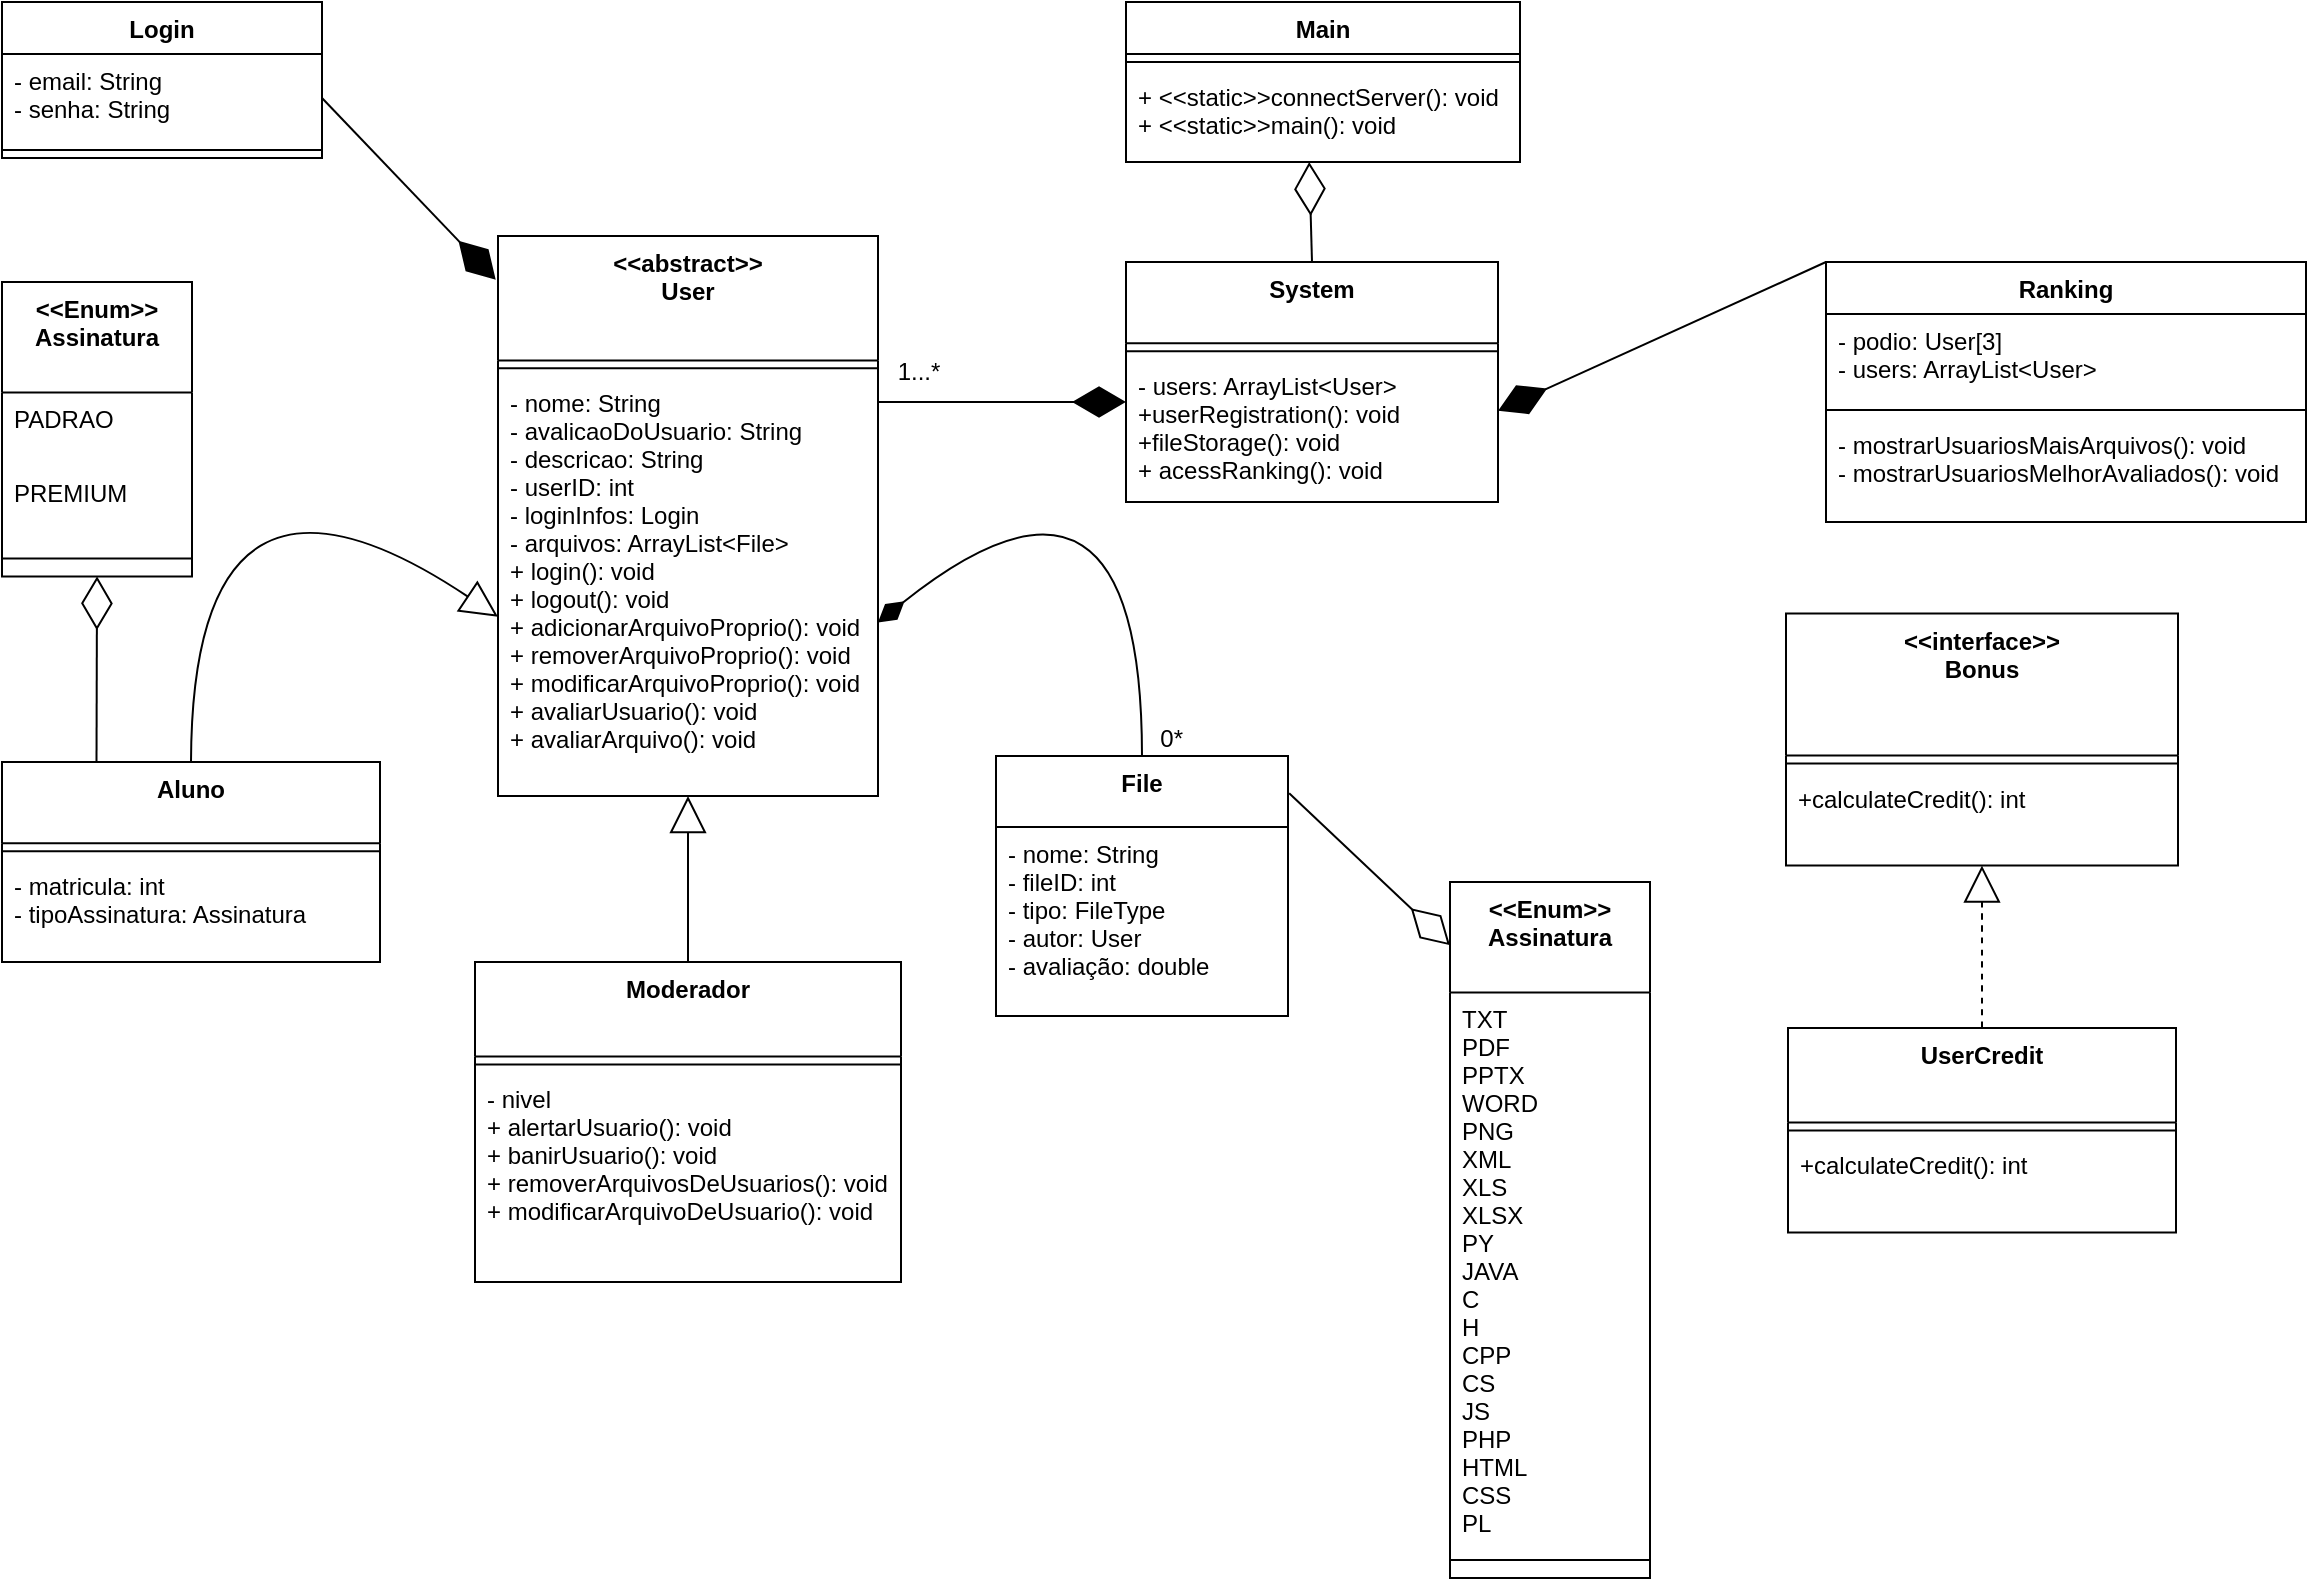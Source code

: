 <mxfile version="26.1.0">
  <diagram name="Página-1" id="wYABZt_R9NSGHeKH_Uqa">
    <mxGraphModel grid="1" page="1" gridSize="10" guides="1" tooltips="1" connect="1" arrows="1" fold="1" pageScale="1" pageWidth="827" pageHeight="1169" math="0" shadow="0">
      <root>
        <mxCell id="0" />
        <mxCell id="1" parent="0" />
        <mxCell id="2" value="&lt;&lt;abstract&gt;&gt;&#xa;User" style="swimlane;fontStyle=1;align=center;verticalAlign=top;childLayout=stackLayout;horizontal=1;startSize=62.25;horizontalStack=0;resizeParent=1;resizeParentMax=0;resizeLast=0;collapsible=0;marginBottom=0;" vertex="1" parent="1">
          <mxGeometry x="256" y="137" width="190" height="280" as="geometry" />
        </mxCell>
        <mxCell id="3" style="line;strokeWidth=1;fillColor=none;align=left;verticalAlign=middle;spacingTop=-1;spacingLeft=3;spacingRight=3;rotatable=0;labelPosition=right;points=[];portConstraint=eastwest;strokeColor=inherit;" vertex="1" parent="2">
          <mxGeometry y="62.25" width="190" height="7.75" as="geometry" />
        </mxCell>
        <mxCell id="4" value="- nome: String&#xa;- avalicaoDoUsuario: String&#xa;- descricao: String&#xa;- userID: int&#xa;- loginInfos: Login&#xa;- arquivos: ArrayList&lt;File&gt;&#xa;+ login(): void&#xa;+ logout(): void&#xa;+ adicionarArquivoProprio(): void&#xa;+ removerArquivoProprio(): void&#xa;+ modificarArquivoProprio(): void&#xa;+ avaliarUsuario(): void&#xa;+ avaliarArquivo(): void" style="text;strokeColor=none;fillColor=none;align=left;verticalAlign=top;spacingLeft=4;spacingRight=4;overflow=hidden;rotatable=0;points=[[0,0.5],[1,0.5]];portConstraint=eastwest;" vertex="1" parent="2">
          <mxGeometry y="70" width="190" height="210" as="geometry" />
        </mxCell>
        <mxCell id="6" value="Aluno" style="swimlane;fontStyle=1;align=center;verticalAlign=top;childLayout=stackLayout;horizontal=1;startSize=40.571;horizontalStack=0;resizeParent=1;resizeParentMax=0;resizeLast=0;collapsible=0;marginBottom=0;" vertex="1" parent="1">
          <mxGeometry x="8" y="400" width="189" height="100.001" as="geometry" />
        </mxCell>
        <mxCell id="7" style="line;strokeWidth=1;fillColor=none;align=left;verticalAlign=middle;spacingTop=-1;spacingLeft=3;spacingRight=3;rotatable=0;labelPosition=right;points=[];portConstraint=eastwest;strokeColor=inherit;" vertex="1" parent="6">
          <mxGeometry y="40.571" width="189" height="8" as="geometry" />
        </mxCell>
        <mxCell id="9" value="- matricula: int&#xa;- tipoAssinatura: Assinatura&#xa;" style="text;strokeColor=none;fillColor=none;align=left;verticalAlign=top;spacingLeft=4;spacingRight=4;overflow=hidden;rotatable=0;points=[[0,0.5],[1,0.5]];portConstraint=eastwest;" vertex="1" parent="6">
          <mxGeometry y="48.571" width="189" height="51.43" as="geometry" />
        </mxCell>
        <mxCell id="10" value="Moderador" style="swimlane;fontStyle=1;align=center;verticalAlign=top;childLayout=stackLayout;horizontal=1;startSize=47.2;horizontalStack=0;resizeParent=1;resizeParentMax=0;resizeLast=0;collapsible=0;marginBottom=0;" vertex="1" parent="1">
          <mxGeometry x="244.5" y="500" width="213" height="160" as="geometry" />
        </mxCell>
        <mxCell id="11" style="line;strokeWidth=1;fillColor=none;align=left;verticalAlign=middle;spacingTop=-1;spacingLeft=3;spacingRight=3;rotatable=0;labelPosition=right;points=[];portConstraint=eastwest;strokeColor=inherit;" vertex="1" parent="10">
          <mxGeometry y="47.2" width="213" height="8" as="geometry" />
        </mxCell>
        <mxCell id="12" value="- nivel&#xa;+ alertarUsuario(): void&#xa;+ banirUsuario(): void&#xa;+ removerArquivosDeUsuarios(): void&#xa;+ modificarArquivoDeUsuario(): void" style="text;strokeColor=none;fillColor=none;align=left;verticalAlign=top;spacingLeft=4;spacingRight=4;overflow=hidden;rotatable=0;points=[[0,0.5],[1,0.5]];portConstraint=eastwest;" vertex="1" parent="10">
          <mxGeometry y="55.2" width="213" height="104.8" as="geometry" />
        </mxCell>
        <mxCell id="13" value="File" style="swimlane;fontStyle=1;align=center;verticalAlign=top;childLayout=stackLayout;horizontal=1;startSize=35.556;horizontalStack=0;resizeParent=1;resizeParentMax=0;resizeLast=0;collapsible=0;marginBottom=0;" vertex="1" parent="1">
          <mxGeometry x="505" y="397" width="146" height="129.996" as="geometry" />
        </mxCell>
        <mxCell id="14" value="- nome: String&#xa;- fileID: int&#xa;- tipo: FileType&#xa;- autor: User&#xa;- avaliação: double" style="text;strokeColor=none;fillColor=none;align=left;verticalAlign=top;spacingLeft=4;spacingRight=4;overflow=hidden;rotatable=0;points=[[0,0.5],[1,0.5]];portConstraint=eastwest;" vertex="1" parent="13">
          <mxGeometry y="35.556" width="146" height="94.44" as="geometry" />
        </mxCell>
        <mxCell id="18" value="&lt;&lt;interface&gt;&gt;&#xa;Bonus" style="swimlane;fontStyle=1;align=center;verticalAlign=top;childLayout=stackLayout;horizontal=1;startSize=71;horizontalStack=0;resizeParent=1;resizeParentMax=0;resizeLast=0;collapsible=0;marginBottom=0;" vertex="1" parent="1">
          <mxGeometry x="900" y="325.8" width="196" height="126" as="geometry" />
        </mxCell>
        <mxCell id="19" style="line;strokeWidth=1;fillColor=none;align=left;verticalAlign=middle;spacingTop=-1;spacingLeft=3;spacingRight=3;rotatable=0;labelPosition=right;points=[];portConstraint=eastwest;strokeColor=inherit;" vertex="1" parent="18">
          <mxGeometry y="71" width="196" height="8" as="geometry" />
        </mxCell>
        <mxCell id="20" value="+calculateCredit(): int" style="text;strokeColor=none;fillColor=none;align=left;verticalAlign=top;spacingLeft=4;spacingRight=4;overflow=hidden;rotatable=0;points=[[0,0.5],[1,0.5]];portConstraint=eastwest;" vertex="1" parent="18">
          <mxGeometry y="79" width="196" height="47" as="geometry" />
        </mxCell>
        <mxCell id="21" value="UserCredit" style="swimlane;fontStyle=1;align=center;verticalAlign=top;childLayout=stackLayout;horizontal=1;startSize=47.2;horizontalStack=0;resizeParent=1;resizeParentMax=0;resizeLast=0;collapsible=0;marginBottom=0;" vertex="1" parent="1">
          <mxGeometry x="901" y="533" width="194" height="102.2" as="geometry" />
        </mxCell>
        <mxCell id="22" style="line;strokeWidth=1;fillColor=none;align=left;verticalAlign=middle;spacingTop=-1;spacingLeft=3;spacingRight=3;rotatable=0;labelPosition=right;points=[];portConstraint=eastwest;strokeColor=inherit;" vertex="1" parent="21">
          <mxGeometry y="47.2" width="194" height="8" as="geometry" />
        </mxCell>
        <mxCell id="23" value="+calculateCredit(): int" style="text;strokeColor=none;fillColor=none;align=left;verticalAlign=top;spacingLeft=4;spacingRight=4;overflow=hidden;rotatable=0;points=[[0,0.5],[1,0.5]];portConstraint=eastwest;" vertex="1" parent="21">
          <mxGeometry y="55.2" width="194" height="47" as="geometry" />
        </mxCell>
        <mxCell id="29" value="System" style="swimlane;fontStyle=1;align=center;verticalAlign=top;childLayout=stackLayout;horizontal=1;startSize=40.571;horizontalStack=0;resizeParent=1;resizeParentMax=0;resizeLast=0;collapsible=0;marginBottom=0;" vertex="1" parent="1">
          <mxGeometry x="570" y="150" width="186" height="120.001" as="geometry" />
        </mxCell>
        <mxCell id="30" style="line;strokeWidth=1;fillColor=none;align=left;verticalAlign=middle;spacingTop=-1;spacingLeft=3;spacingRight=3;rotatable=0;labelPosition=right;points=[];portConstraint=eastwest;strokeColor=inherit;" vertex="1" parent="29">
          <mxGeometry y="40.571" width="186" height="8" as="geometry" />
        </mxCell>
        <mxCell id="31" value="- users: ArrayList&lt;User&gt;&#xa;+userRegistration(): void&#xa;+fileStorage(): void&#xa;+ acessRanking(): void" style="text;strokeColor=none;fillColor=none;align=left;verticalAlign=top;spacingLeft=4;spacingRight=4;overflow=hidden;rotatable=0;points=[[0,0.5],[1,0.5]];portConstraint=eastwest;" vertex="1" parent="29">
          <mxGeometry y="48.571" width="186" height="71.43" as="geometry" />
        </mxCell>
        <mxCell id="38" value="" style="curved=1;startArrow=block;startSize=16;startFill=0;endArrow=none;exitX=0;exitY=0.68;entryX=0.5;entryY=0;" edge="1" parent="1" source="2" target="6">
          <mxGeometry relative="1" as="geometry">
            <Array as="points">
              <mxPoint x="103" y="225" />
            </Array>
          </mxGeometry>
        </mxCell>
        <mxCell id="39" value="" style="curved=1;startArrow=block;startSize=16;startFill=0;endArrow=none;exitX=0.5;exitY=1;entryX=0.5;entryY=0;" edge="1" parent="1" source="2" target="10">
          <mxGeometry relative="1" as="geometry">
            <Array as="points" />
          </mxGeometry>
        </mxCell>
        <mxCell id="40" value="" style="curved=1;startArrow=diamondThin;startSize=14;startFill=1;endArrow=none;exitX=1;exitY=0.69;entryX=0.5;entryY=0;" edge="1" parent="1" source="2" target="13">
          <mxGeometry relative="1" as="geometry">
            <Array as="points">
              <mxPoint x="578" y="225" />
            </Array>
          </mxGeometry>
        </mxCell>
        <mxCell id="42" value="0*" style="edgeLabel;resizable=0;labelBackgroundColor=none;fontSize=12;align=right;verticalAlign=bottom;" vertex="1" parent="40">
          <mxGeometry x="1" relative="1" as="geometry">
            <mxPoint x="22" as="offset" />
          </mxGeometry>
        </mxCell>
        <mxCell id="43" value="" style="curved=1;dashed=1;startArrow=block;startSize=16;startFill=0;endArrow=none;exitX=0.5;exitY=1;entryX=0.5;entryY=0;" edge="1" parent="1" source="18" target="21">
          <mxGeometry relative="1" as="geometry">
            <Array as="points" />
          </mxGeometry>
        </mxCell>
        <mxCell id="P-VyBrQE4UEn-uHLViO6-44" value="1...*" style="text;html=1;align=center;verticalAlign=middle;resizable=0;points=[];autosize=1;strokeColor=none;fillColor=none;" vertex="1" parent="1">
          <mxGeometry x="446" y="190" width="40" height="30" as="geometry" />
        </mxCell>
        <mxCell id="u4g5ZGn02v9a-J7chSun-45" value="&lt;&lt;Enum&gt;&gt;&#xa;Assinatura" style="swimlane;fontStyle=1;align=center;verticalAlign=top;childLayout=stackLayout;horizontal=1;startSize=55.2;horizontalStack=0;resizeParent=1;resizeParentMax=0;resizeLast=0;collapsible=0;marginBottom=0;" vertex="1" parent="1">
          <mxGeometry x="8" y="160.0" width="95" height="147.2" as="geometry" />
        </mxCell>
        <mxCell id="u4g5ZGn02v9a-J7chSun-46" value="PADRAO&#xa;" style="text;strokeColor=none;fillColor=none;align=left;verticalAlign=top;spacingLeft=4;spacingRight=4;overflow=hidden;rotatable=0;points=[[0,0.5],[1,0.5]];portConstraint=eastwest;" vertex="1" parent="u4g5ZGn02v9a-J7chSun-45">
          <mxGeometry y="55.2" width="95" height="37" as="geometry" />
        </mxCell>
        <mxCell id="u4g5ZGn02v9a-J7chSun-47" value="PREMIUM" style="text;strokeColor=none;fillColor=none;align=left;verticalAlign=top;spacingLeft=4;spacingRight=4;overflow=hidden;rotatable=0;points=[[0,0.5],[1,0.5]];portConstraint=eastwest;" vertex="1" parent="u4g5ZGn02v9a-J7chSun-45">
          <mxGeometry y="92.2" width="95" height="37" as="geometry" />
        </mxCell>
        <mxCell id="u4g5ZGn02v9a-J7chSun-49" style="line;strokeWidth=1;fillColor=none;align=left;verticalAlign=middle;spacingTop=-1;spacingLeft=3;spacingRight=3;rotatable=0;labelPosition=right;points=[];portConstraint=eastwest;strokeColor=inherit;" vertex="1" parent="u4g5ZGn02v9a-J7chSun-45">
          <mxGeometry y="129.2" width="95" height="18" as="geometry" />
        </mxCell>
        <mxCell id="u4g5ZGn02v9a-J7chSun-50" value="Main" style="swimlane;fontStyle=1;align=center;verticalAlign=top;childLayout=stackLayout;horizontal=1;startSize=26;horizontalStack=0;resizeParent=1;resizeParentMax=0;resizeLast=0;collapsible=1;marginBottom=0;whiteSpace=wrap;html=1;" vertex="1" parent="1">
          <mxGeometry x="570" y="20" width="197" height="80" as="geometry" />
        </mxCell>
        <mxCell id="u4g5ZGn02v9a-J7chSun-52" value="" style="line;strokeWidth=1;fillColor=none;align=left;verticalAlign=middle;spacingTop=-1;spacingLeft=3;spacingRight=3;rotatable=0;labelPosition=right;points=[];portConstraint=eastwest;strokeColor=inherit;" vertex="1" parent="u4g5ZGn02v9a-J7chSun-50">
          <mxGeometry y="26" width="197" height="8" as="geometry" />
        </mxCell>
        <mxCell id="u4g5ZGn02v9a-J7chSun-53" value="&lt;div&gt;+ &amp;lt;&amp;lt;static&amp;gt;&amp;gt;connectServer(): void&lt;/div&gt;&lt;div&gt;+ &amp;lt;&amp;lt;static&amp;gt;&amp;gt;main(): void&lt;/div&gt;" style="text;strokeColor=none;fillColor=none;align=left;verticalAlign=top;spacingLeft=4;spacingRight=4;overflow=hidden;rotatable=0;points=[[0,0.5],[1,0.5]];portConstraint=eastwest;whiteSpace=wrap;html=1;" vertex="1" parent="u4g5ZGn02v9a-J7chSun-50">
          <mxGeometry y="34" width="197" height="46" as="geometry" />
        </mxCell>
        <mxCell id="u4g5ZGn02v9a-J7chSun-57" value="" style="endArrow=diamondThin;endFill=1;endSize=24;html=1;rounded=0;fontSize=12;curved=1;" edge="1" parent="1">
          <mxGeometry width="160" relative="1" as="geometry">
            <mxPoint x="446" y="220" as="sourcePoint" />
            <mxPoint x="570" y="220" as="targetPoint" />
          </mxGeometry>
        </mxCell>
        <mxCell id="u4g5ZGn02v9a-J7chSun-58" value="" style="endArrow=diamondThin;endFill=0;endSize=24;html=1;rounded=0;fontSize=12;curved=1;exitX=0.5;exitY=0;exitDx=0;exitDy=0;entryX=0.465;entryY=1;entryDx=0;entryDy=0;entryPerimeter=0;" edge="1" parent="1" source="29" target="u4g5ZGn02v9a-J7chSun-53">
          <mxGeometry width="160" relative="1" as="geometry">
            <mxPoint x="638" y="120" as="sourcePoint" />
            <mxPoint x="670" y="120" as="targetPoint" />
          </mxGeometry>
        </mxCell>
        <mxCell id="u4g5ZGn02v9a-J7chSun-60" value="Ranking" style="swimlane;fontStyle=1;align=center;verticalAlign=top;childLayout=stackLayout;horizontal=1;startSize=26;horizontalStack=0;resizeParent=1;resizeParentMax=0;resizeLast=0;collapsible=1;marginBottom=0;whiteSpace=wrap;html=1;" vertex="1" parent="1">
          <mxGeometry x="920" y="150" width="240" height="130" as="geometry" />
        </mxCell>
        <mxCell id="u4g5ZGn02v9a-J7chSun-61" value="- podio: User[3]&lt;div&gt;&lt;span style=&quot;text-wrap-mode: nowrap;&quot;&gt;- users: ArrayList&amp;lt;User&amp;gt;&lt;/span&gt;&lt;br style=&quot;padding: 0px; margin: 0px; text-wrap-mode: nowrap;&quot;&gt;&lt;/div&gt;" style="text;strokeColor=none;fillColor=none;align=left;verticalAlign=top;spacingLeft=4;spacingRight=4;overflow=hidden;rotatable=0;points=[[0,0.5],[1,0.5]];portConstraint=eastwest;whiteSpace=wrap;html=1;" vertex="1" parent="u4g5ZGn02v9a-J7chSun-60">
          <mxGeometry y="26" width="240" height="44" as="geometry" />
        </mxCell>
        <mxCell id="u4g5ZGn02v9a-J7chSun-62" value="" style="line;strokeWidth=1;fillColor=none;align=left;verticalAlign=middle;spacingTop=-1;spacingLeft=3;spacingRight=3;rotatable=0;labelPosition=right;points=[];portConstraint=eastwest;strokeColor=inherit;" vertex="1" parent="u4g5ZGn02v9a-J7chSun-60">
          <mxGeometry y="70" width="240" height="8" as="geometry" />
        </mxCell>
        <mxCell id="u4g5ZGn02v9a-J7chSun-63" value="- mostrarUsuariosMaisArquivos(): void&lt;div&gt;- mostrarUsuariosMelhorAvaliados(): void&lt;/div&gt;" style="text;strokeColor=none;fillColor=none;align=left;verticalAlign=top;spacingLeft=4;spacingRight=4;overflow=hidden;rotatable=0;points=[[0,0.5],[1,0.5]];portConstraint=eastwest;whiteSpace=wrap;html=1;" vertex="1" parent="u4g5ZGn02v9a-J7chSun-60">
          <mxGeometry y="78" width="240" height="52" as="geometry" />
        </mxCell>
        <mxCell id="VKXGssWcHvbLUp1OGxKl-43" value="" style="endArrow=diamondThin;endFill=1;endSize=24;html=1;rounded=0;entryX=1.011;entryY=0.362;entryDx=0;entryDy=0;entryPerimeter=0;exitX=0;exitY=0;exitDx=0;exitDy=0;" edge="1" parent="1" source="u4g5ZGn02v9a-J7chSun-60">
          <mxGeometry width="160" relative="1" as="geometry">
            <mxPoint x="917.95" y="150" as="sourcePoint" />
            <mxPoint x="755.996" y="224.429" as="targetPoint" />
          </mxGeometry>
        </mxCell>
        <mxCell id="VKXGssWcHvbLUp1OGxKl-44" value="" style="endArrow=diamondThin;endFill=0;endSize=24;html=1;rounded=0;exitX=1.004;exitY=0.143;exitDx=0;exitDy=0;exitPerimeter=0;" edge="1" parent="1" source="13">
          <mxGeometry width="160" relative="1" as="geometry">
            <mxPoint x="660" y="492" as="sourcePoint" />
            <mxPoint x="732" y="491.6" as="targetPoint" />
          </mxGeometry>
        </mxCell>
        <mxCell id="VKXGssWcHvbLUp1OGxKl-45" value="" style="endArrow=diamondThin;endFill=0;endSize=24;html=1;rounded=0;exitX=0.25;exitY=0;exitDx=0;exitDy=0;entryX=0.5;entryY=1;entryDx=0;entryDy=0;" edge="1" parent="1" source="6" target="u4g5ZGn02v9a-J7chSun-45">
          <mxGeometry width="160" relative="1" as="geometry">
            <mxPoint x="80" y="360" as="sourcePoint" />
            <mxPoint x="160" y="435.6" as="targetPoint" />
          </mxGeometry>
        </mxCell>
        <mxCell id="VKXGssWcHvbLUp1OGxKl-47" value="Login" style="swimlane;fontStyle=1;align=center;verticalAlign=top;childLayout=stackLayout;horizontal=1;startSize=26;horizontalStack=0;resizeParent=1;resizeParentMax=0;resizeLast=0;collapsible=1;marginBottom=0;whiteSpace=wrap;html=1;" vertex="1" parent="1">
          <mxGeometry x="8" y="20" width="160" height="78" as="geometry" />
        </mxCell>
        <mxCell id="VKXGssWcHvbLUp1OGxKl-48" value="- email: String&lt;br&gt;- senha: String" style="text;strokeColor=none;fillColor=none;align=left;verticalAlign=top;spacingLeft=4;spacingRight=4;overflow=hidden;rotatable=0;points=[[0,0.5],[1,0.5]];portConstraint=eastwest;whiteSpace=wrap;html=1;" vertex="1" parent="VKXGssWcHvbLUp1OGxKl-47">
          <mxGeometry y="26" width="160" height="44" as="geometry" />
        </mxCell>
        <mxCell id="VKXGssWcHvbLUp1OGxKl-49" value="" style="line;strokeWidth=1;fillColor=none;align=left;verticalAlign=middle;spacingTop=-1;spacingLeft=3;spacingRight=3;rotatable=0;labelPosition=right;points=[];portConstraint=eastwest;strokeColor=inherit;" vertex="1" parent="VKXGssWcHvbLUp1OGxKl-47">
          <mxGeometry y="70" width="160" height="8" as="geometry" />
        </mxCell>
        <mxCell id="VKXGssWcHvbLUp1OGxKl-51" value="" style="endArrow=diamondThin;endFill=1;endSize=24;html=1;rounded=0;entryX=-0.006;entryY=0.078;entryDx=0;entryDy=0;entryPerimeter=0;exitX=1;exitY=0.5;exitDx=0;exitDy=0;" edge="1" parent="1" source="VKXGssWcHvbLUp1OGxKl-48" target="2">
          <mxGeometry width="160" relative="1" as="geometry">
            <mxPoint x="120" y="650" as="sourcePoint" />
            <mxPoint x="280" y="650" as="targetPoint" />
          </mxGeometry>
        </mxCell>
        <mxCell id="VKXGssWcHvbLUp1OGxKl-52" value="&lt;&lt;Enum&gt;&gt;&#xa;Assinatura" style="swimlane;fontStyle=1;align=center;verticalAlign=top;childLayout=stackLayout;horizontal=1;startSize=55.2;horizontalStack=0;resizeParent=1;resizeParentMax=0;resizeLast=0;collapsible=0;marginBottom=0;" vertex="1" parent="1">
          <mxGeometry x="732" y="460" width="100" height="348" as="geometry" />
        </mxCell>
        <mxCell id="VKXGssWcHvbLUp1OGxKl-53" value="TXT&#xa;PDF&#xa;PPTX&#xa;WORD&#xa;PNG&#xa;XML&#xa;XLS&#xa;XLSX&#xa;PY&#xa;JAVA&#xa;C&#xa;H&#xa;CPP&#xa;CS&#xa;JS&#xa;PHP&#xa;HTML&#xa;CSS&#xa;PL" style="text;strokeColor=none;fillColor=none;align=left;verticalAlign=top;spacingLeft=4;spacingRight=4;overflow=hidden;rotatable=0;points=[[0,0.5],[1,0.5]];portConstraint=eastwest;" vertex="1" parent="VKXGssWcHvbLUp1OGxKl-52">
          <mxGeometry y="55.2" width="100" height="274.8" as="geometry" />
        </mxCell>
        <mxCell id="VKXGssWcHvbLUp1OGxKl-55" style="line;strokeWidth=1;fillColor=none;align=left;verticalAlign=middle;spacingTop=-1;spacingLeft=3;spacingRight=3;rotatable=0;labelPosition=right;points=[];portConstraint=eastwest;strokeColor=inherit;" vertex="1" parent="VKXGssWcHvbLUp1OGxKl-52">
          <mxGeometry y="330" width="100" height="18" as="geometry" />
        </mxCell>
      </root>
    </mxGraphModel>
  </diagram>
</mxfile>
